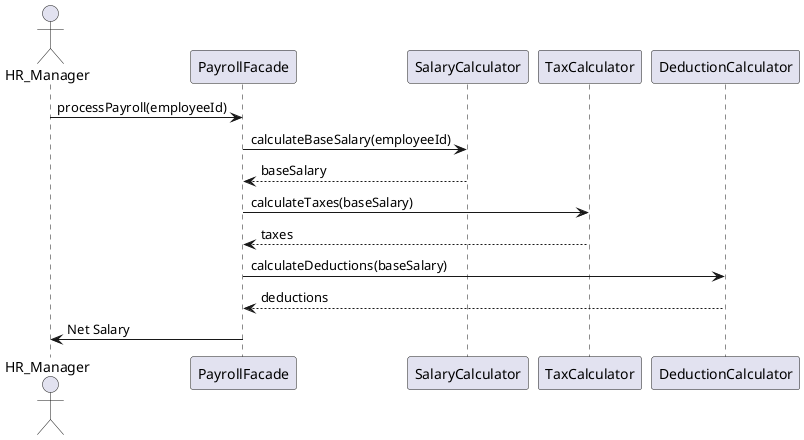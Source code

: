 @startuml
actor HR_Manager
participant "PayrollFacade" as Facade
participant "SalaryCalculator" as SalaryCalc
participant "TaxCalculator" as TaxCalc
participant "DeductionCalculator" as DeductionCalc

HR_Manager -> Facade: processPayroll(employeeId)
Facade -> SalaryCalc: calculateBaseSalary(employeeId)
SalaryCalc --> Facade: baseSalary
Facade -> TaxCalc: calculateTaxes(baseSalary)
TaxCalc --> Facade: taxes
Facade -> DeductionCalc: calculateDeductions(baseSalary)
DeductionCalc --> Facade: deductions
Facade -> HR_Manager: Net Salary
@enduml
